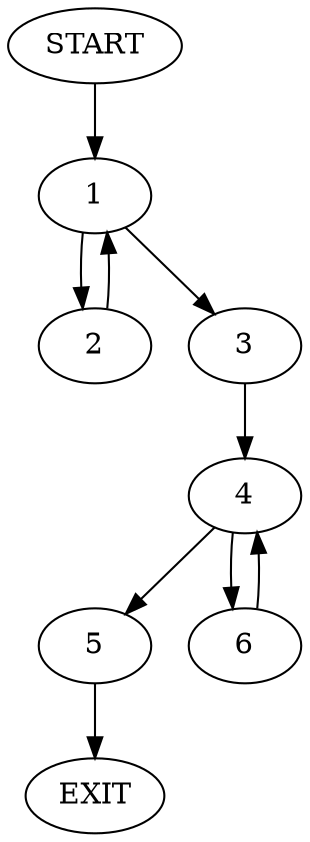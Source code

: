 digraph {
0 [label="START"]
7 [label="EXIT"]
0 -> 1
1 -> 2
1 -> 3
2 -> 1
3 -> 4
4 -> 5
4 -> 6
6 -> 4
5 -> 7
}
